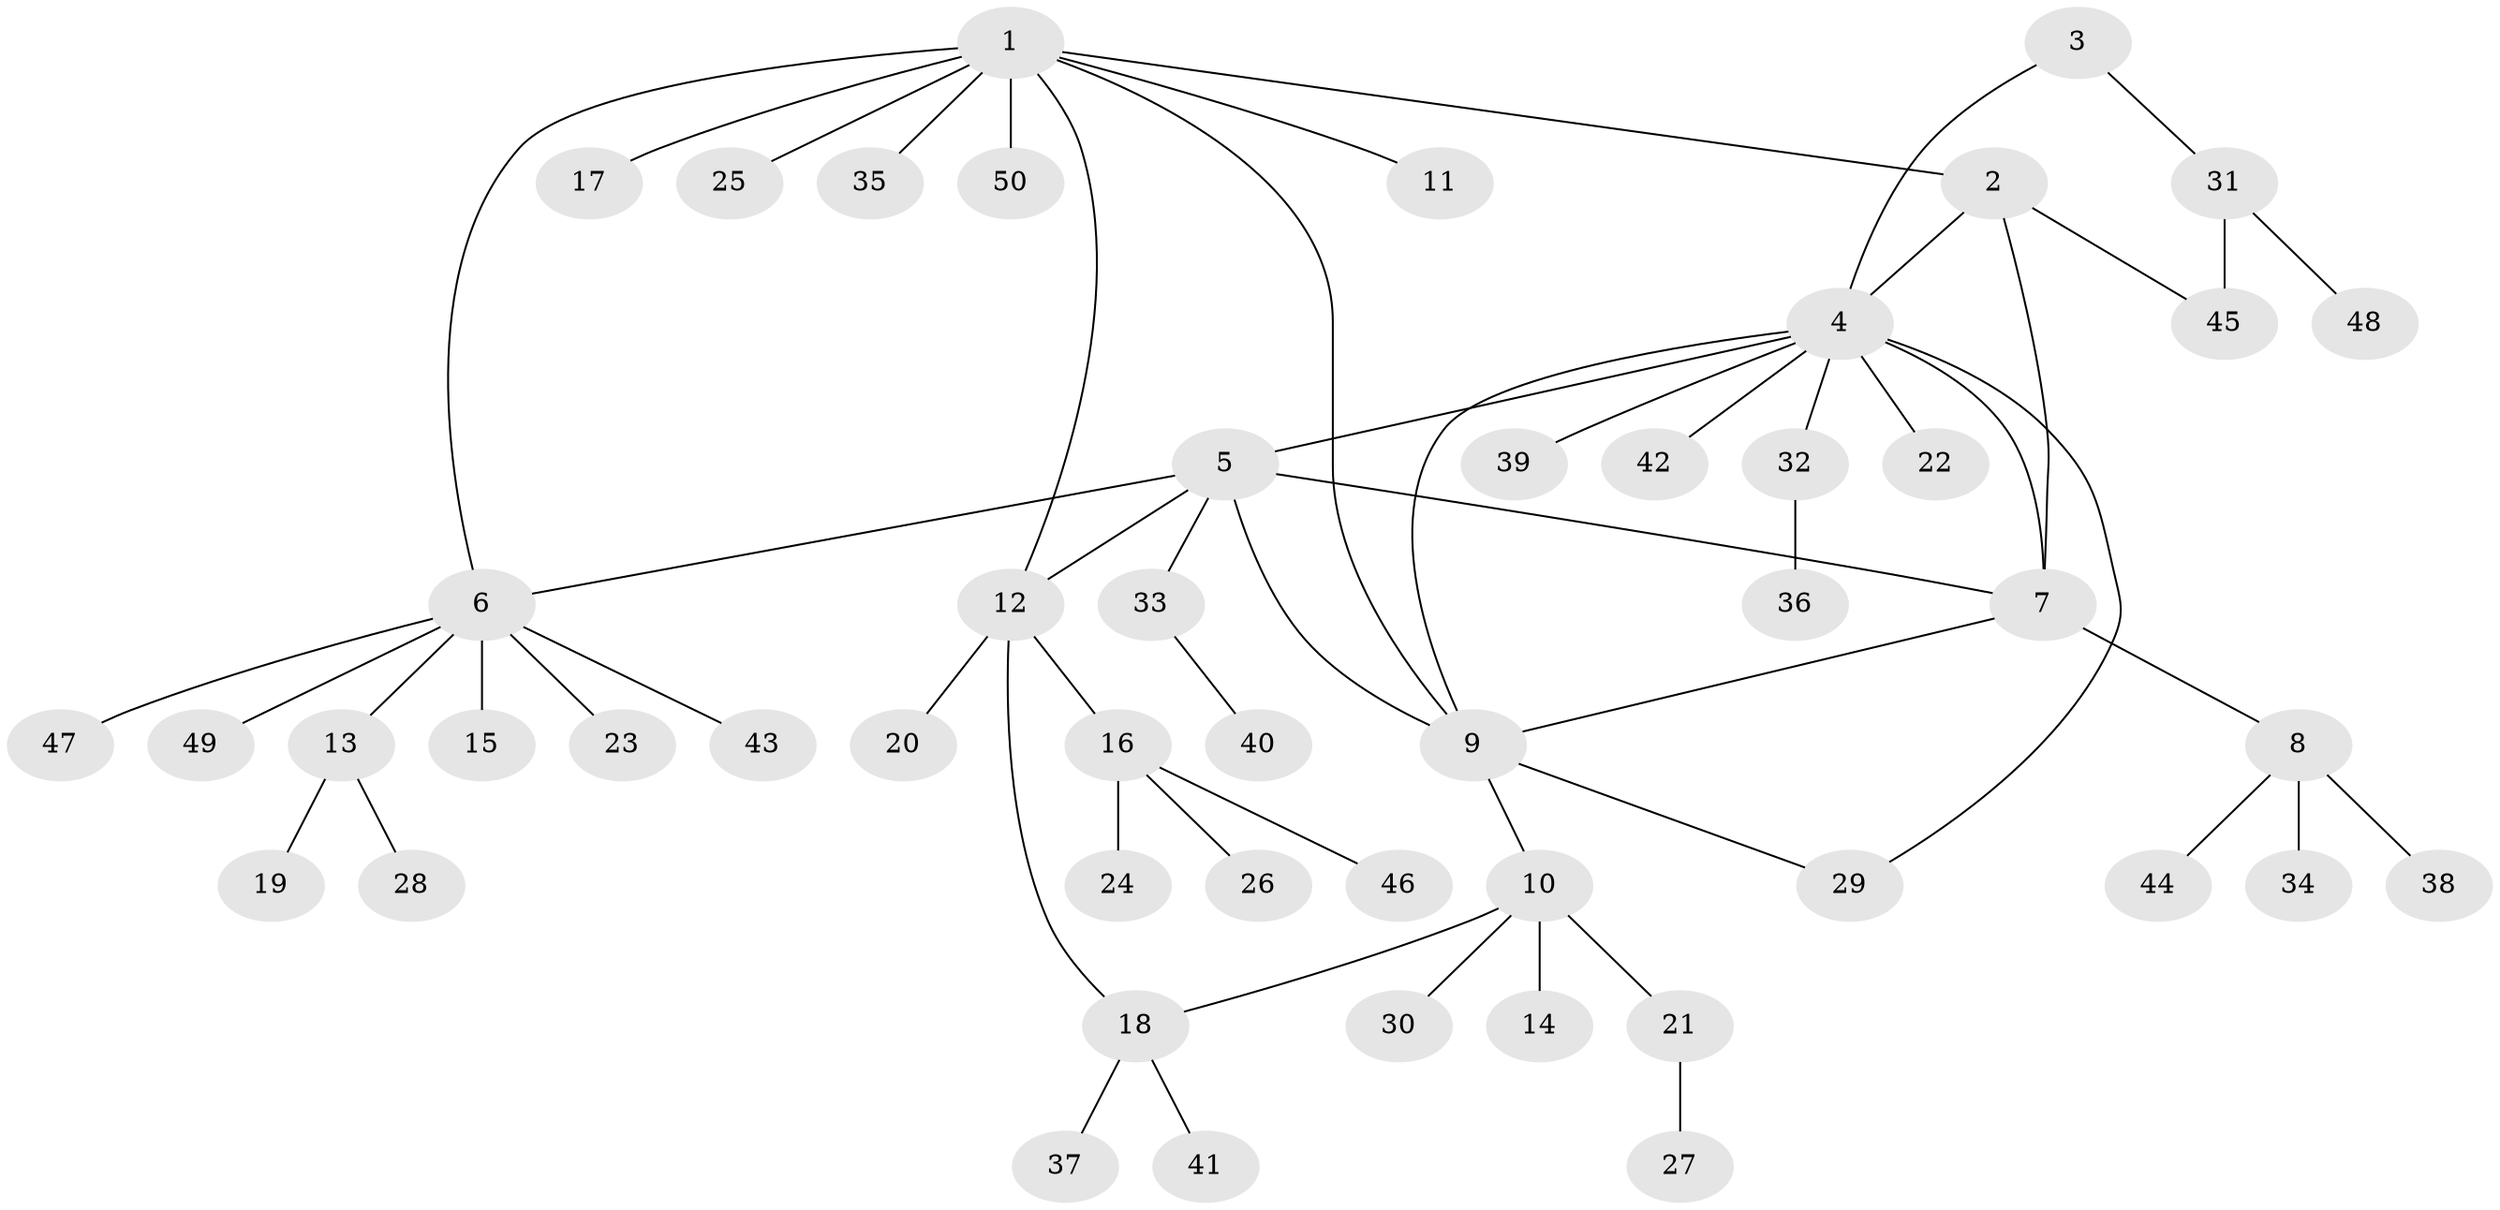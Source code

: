 // Generated by graph-tools (version 1.1) at 2025/11/02/27/25 16:11:37]
// undirected, 50 vertices, 59 edges
graph export_dot {
graph [start="1"]
  node [color=gray90,style=filled];
  1;
  2;
  3;
  4;
  5;
  6;
  7;
  8;
  9;
  10;
  11;
  12;
  13;
  14;
  15;
  16;
  17;
  18;
  19;
  20;
  21;
  22;
  23;
  24;
  25;
  26;
  27;
  28;
  29;
  30;
  31;
  32;
  33;
  34;
  35;
  36;
  37;
  38;
  39;
  40;
  41;
  42;
  43;
  44;
  45;
  46;
  47;
  48;
  49;
  50;
  1 -- 2;
  1 -- 6;
  1 -- 9;
  1 -- 11;
  1 -- 12;
  1 -- 17;
  1 -- 25;
  1 -- 35;
  1 -- 50;
  2 -- 4;
  2 -- 7;
  2 -- 45;
  3 -- 4;
  3 -- 31;
  4 -- 5;
  4 -- 7;
  4 -- 9;
  4 -- 22;
  4 -- 29;
  4 -- 32;
  4 -- 39;
  4 -- 42;
  5 -- 6;
  5 -- 7;
  5 -- 9;
  5 -- 12;
  5 -- 33;
  6 -- 13;
  6 -- 15;
  6 -- 23;
  6 -- 43;
  6 -- 47;
  6 -- 49;
  7 -- 8;
  7 -- 9;
  8 -- 34;
  8 -- 38;
  8 -- 44;
  9 -- 10;
  9 -- 29;
  10 -- 14;
  10 -- 18;
  10 -- 21;
  10 -- 30;
  12 -- 16;
  12 -- 18;
  12 -- 20;
  13 -- 19;
  13 -- 28;
  16 -- 24;
  16 -- 26;
  16 -- 46;
  18 -- 37;
  18 -- 41;
  21 -- 27;
  31 -- 45;
  31 -- 48;
  32 -- 36;
  33 -- 40;
}
